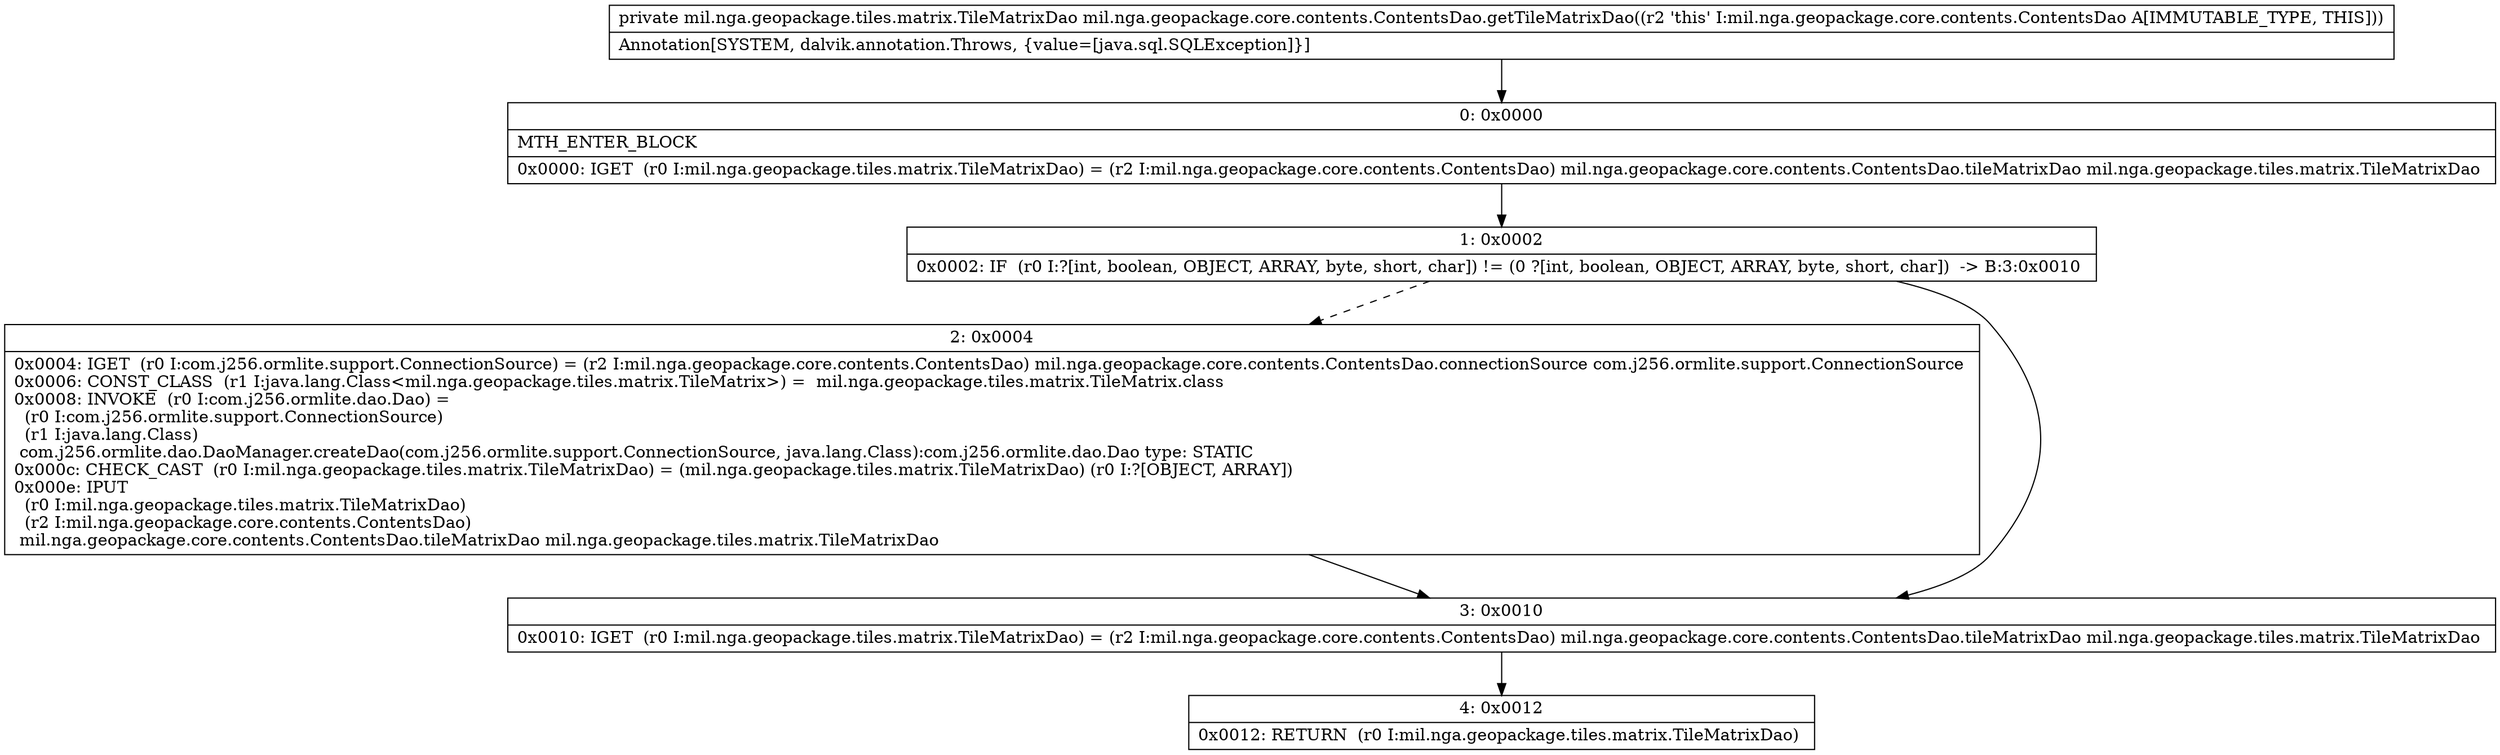 digraph "CFG formil.nga.geopackage.core.contents.ContentsDao.getTileMatrixDao()Lmil\/nga\/geopackage\/tiles\/matrix\/TileMatrixDao;" {
Node_0 [shape=record,label="{0\:\ 0x0000|MTH_ENTER_BLOCK\l|0x0000: IGET  (r0 I:mil.nga.geopackage.tiles.matrix.TileMatrixDao) = (r2 I:mil.nga.geopackage.core.contents.ContentsDao) mil.nga.geopackage.core.contents.ContentsDao.tileMatrixDao mil.nga.geopackage.tiles.matrix.TileMatrixDao \l}"];
Node_1 [shape=record,label="{1\:\ 0x0002|0x0002: IF  (r0 I:?[int, boolean, OBJECT, ARRAY, byte, short, char]) != (0 ?[int, boolean, OBJECT, ARRAY, byte, short, char])  \-\> B:3:0x0010 \l}"];
Node_2 [shape=record,label="{2\:\ 0x0004|0x0004: IGET  (r0 I:com.j256.ormlite.support.ConnectionSource) = (r2 I:mil.nga.geopackage.core.contents.ContentsDao) mil.nga.geopackage.core.contents.ContentsDao.connectionSource com.j256.ormlite.support.ConnectionSource \l0x0006: CONST_CLASS  (r1 I:java.lang.Class\<mil.nga.geopackage.tiles.matrix.TileMatrix\>) =  mil.nga.geopackage.tiles.matrix.TileMatrix.class \l0x0008: INVOKE  (r0 I:com.j256.ormlite.dao.Dao) = \l  (r0 I:com.j256.ormlite.support.ConnectionSource)\l  (r1 I:java.lang.Class)\l com.j256.ormlite.dao.DaoManager.createDao(com.j256.ormlite.support.ConnectionSource, java.lang.Class):com.j256.ormlite.dao.Dao type: STATIC \l0x000c: CHECK_CAST  (r0 I:mil.nga.geopackage.tiles.matrix.TileMatrixDao) = (mil.nga.geopackage.tiles.matrix.TileMatrixDao) (r0 I:?[OBJECT, ARRAY]) \l0x000e: IPUT  \l  (r0 I:mil.nga.geopackage.tiles.matrix.TileMatrixDao)\l  (r2 I:mil.nga.geopackage.core.contents.ContentsDao)\l mil.nga.geopackage.core.contents.ContentsDao.tileMatrixDao mil.nga.geopackage.tiles.matrix.TileMatrixDao \l}"];
Node_3 [shape=record,label="{3\:\ 0x0010|0x0010: IGET  (r0 I:mil.nga.geopackage.tiles.matrix.TileMatrixDao) = (r2 I:mil.nga.geopackage.core.contents.ContentsDao) mil.nga.geopackage.core.contents.ContentsDao.tileMatrixDao mil.nga.geopackage.tiles.matrix.TileMatrixDao \l}"];
Node_4 [shape=record,label="{4\:\ 0x0012|0x0012: RETURN  (r0 I:mil.nga.geopackage.tiles.matrix.TileMatrixDao) \l}"];
MethodNode[shape=record,label="{private mil.nga.geopackage.tiles.matrix.TileMatrixDao mil.nga.geopackage.core.contents.ContentsDao.getTileMatrixDao((r2 'this' I:mil.nga.geopackage.core.contents.ContentsDao A[IMMUTABLE_TYPE, THIS]))  | Annotation[SYSTEM, dalvik.annotation.Throws, \{value=[java.sql.SQLException]\}]\l}"];
MethodNode -> Node_0;
Node_0 -> Node_1;
Node_1 -> Node_2[style=dashed];
Node_1 -> Node_3;
Node_2 -> Node_3;
Node_3 -> Node_4;
}

